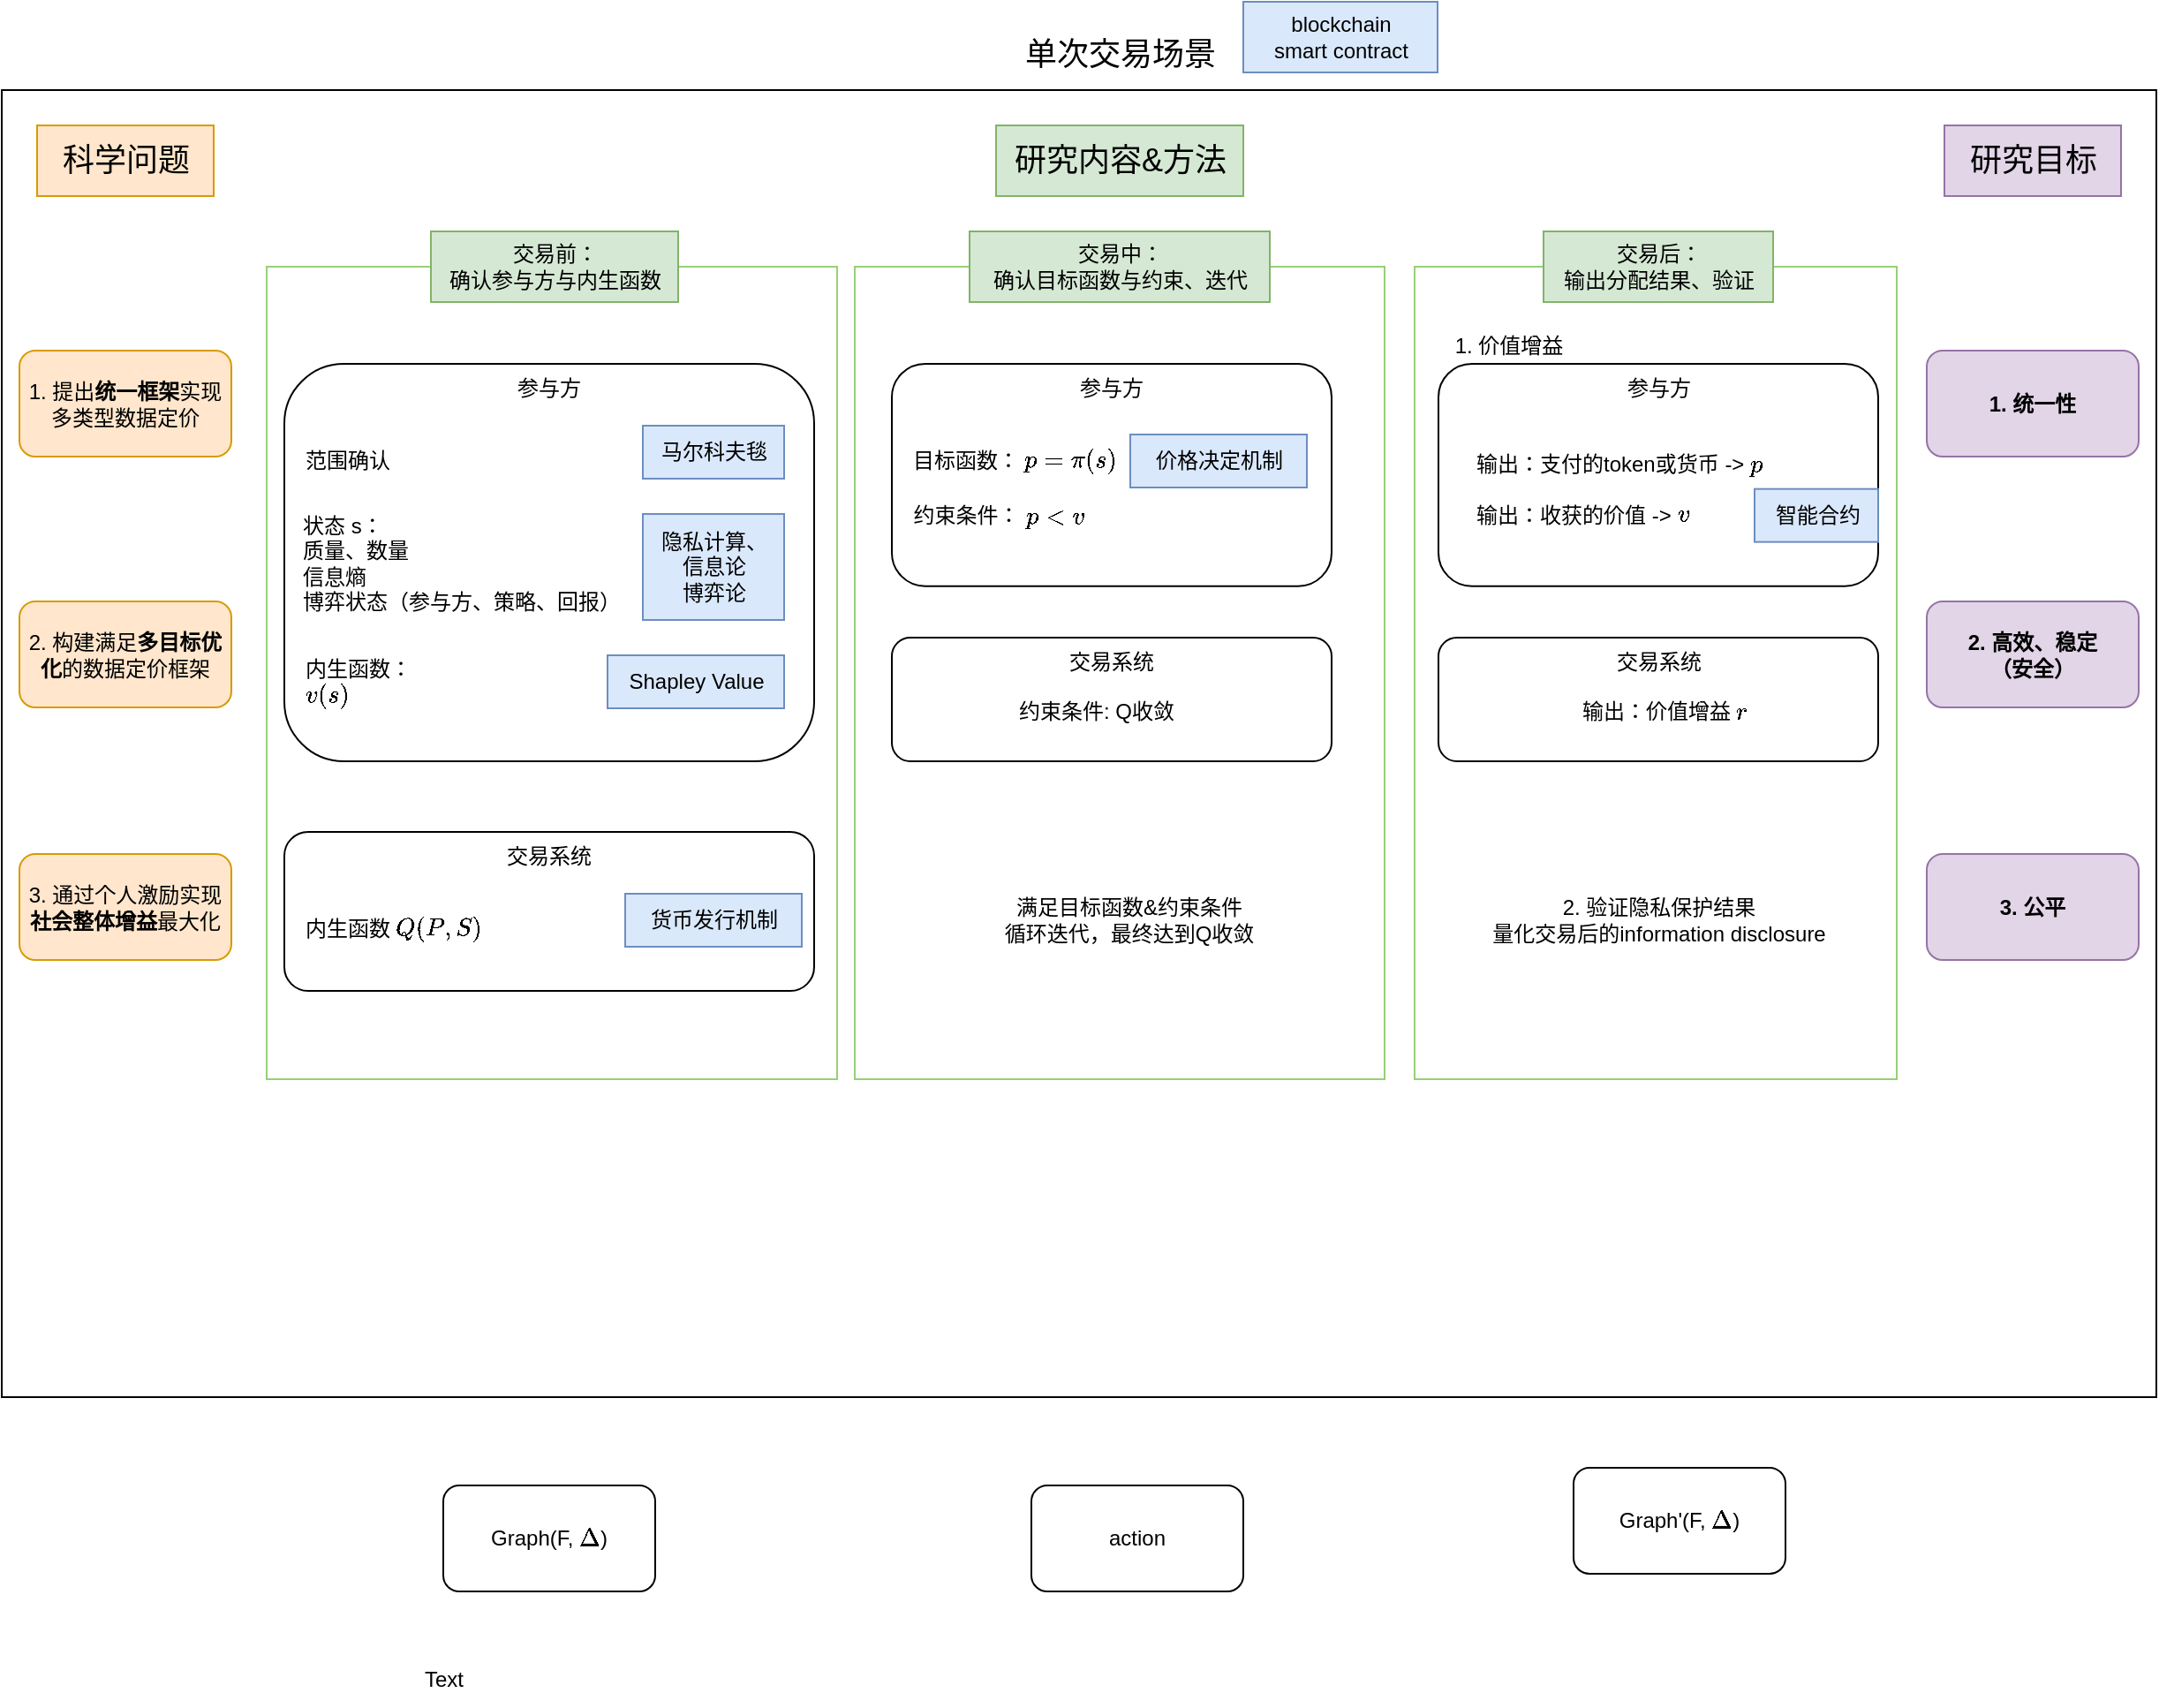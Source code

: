 <mxfile version="20.5.3" type="github">
  <diagram id="kGfsnMhB6VJ4VMqcUgDM" name="Page-1">
    <mxGraphModel dx="1140" dy="688" grid="1" gridSize="10" guides="1" tooltips="1" connect="1" arrows="1" fold="1" page="1" pageScale="1" pageWidth="827" pageHeight="1169" math="1" shadow="0">
      <root>
        <mxCell id="0" />
        <mxCell id="1" parent="0" />
        <mxCell id="trRhdnVgsLyDhOyCSFnk-100" value="" style="rounded=0;whiteSpace=wrap;html=1;fontSize=18;" parent="1" vertex="1">
          <mxGeometry x="10" y="140" width="1220" height="740" as="geometry" />
        </mxCell>
        <mxCell id="trRhdnVgsLyDhOyCSFnk-97" value="" style="group" parent="1" vertex="1" connectable="0">
          <mxGeometry x="810" y="220" width="273" height="480" as="geometry" />
        </mxCell>
        <mxCell id="trRhdnVgsLyDhOyCSFnk-87" value="" style="rounded=0;whiteSpace=wrap;html=1;fontSize=18;strokeColor=#97D077;" parent="trRhdnVgsLyDhOyCSFnk-97" vertex="1">
          <mxGeometry y="20" width="273" height="460" as="geometry" />
        </mxCell>
        <mxCell id="trRhdnVgsLyDhOyCSFnk-9" value="交易后：&lt;br&gt;输出分配结果、验证" style="text;html=1;align=center;verticalAlign=middle;resizable=0;points=[];autosize=1;strokeColor=#82b366;fillColor=#d5e8d4;" parent="trRhdnVgsLyDhOyCSFnk-97" vertex="1">
          <mxGeometry x="73" width="130" height="40" as="geometry" />
        </mxCell>
        <mxCell id="trRhdnVgsLyDhOyCSFnk-79" value="1. 价值增益" style="text;html=1;align=center;verticalAlign=middle;resizable=0;points=[];autosize=1;strokeColor=none;fillColor=none;" parent="trRhdnVgsLyDhOyCSFnk-97" vertex="1">
          <mxGeometry x="13" y="50" width="80" height="30" as="geometry" />
        </mxCell>
        <mxCell id="trRhdnVgsLyDhOyCSFnk-80" value="2. 验证隐私保护结果&lt;br&gt;量化交易后的information disclosure" style="text;html=1;align=center;verticalAlign=middle;resizable=0;points=[];autosize=1;strokeColor=none;fillColor=none;" parent="trRhdnVgsLyDhOyCSFnk-97" vertex="1">
          <mxGeometry x="33" y="370" width="210" height="40" as="geometry" />
        </mxCell>
        <mxCell id="trRhdnVgsLyDhOyCSFnk-95" value="" style="group" parent="1" vertex="1" connectable="0">
          <mxGeometry x="160" y="220" width="323" height="480" as="geometry" />
        </mxCell>
        <mxCell id="trRhdnVgsLyDhOyCSFnk-85" value="" style="rounded=0;whiteSpace=wrap;html=1;fontSize=18;strokeColor=#97D077;" parent="trRhdnVgsLyDhOyCSFnk-95" vertex="1">
          <mxGeometry y="20" width="323" height="460" as="geometry" />
        </mxCell>
        <mxCell id="trRhdnVgsLyDhOyCSFnk-7" value="交易前：&lt;br&gt;确认参与方与内生函数" style="text;html=1;align=center;verticalAlign=middle;resizable=0;points=[];autosize=1;strokeColor=#82b366;fillColor=#d5e8d4;" parent="trRhdnVgsLyDhOyCSFnk-95" vertex="1">
          <mxGeometry x="93" width="140" height="40" as="geometry" />
        </mxCell>
        <mxCell id="trRhdnVgsLyDhOyCSFnk-1" value="科学问题" style="text;html=1;align=center;verticalAlign=middle;resizable=0;points=[];autosize=1;strokeColor=#d79b00;fillColor=#ffe6cc;fontSize=18;" parent="1" vertex="1">
          <mxGeometry x="30" y="160" width="100" height="40" as="geometry" />
        </mxCell>
        <mxCell id="trRhdnVgsLyDhOyCSFnk-2" value="研究内容&amp;amp;方法" style="text;html=1;align=center;verticalAlign=middle;resizable=0;points=[];autosize=1;strokeColor=#82b366;fillColor=#d5e8d4;fontSize=18;" parent="1" vertex="1">
          <mxGeometry x="573" y="160" width="140" height="40" as="geometry" />
        </mxCell>
        <mxCell id="trRhdnVgsLyDhOyCSFnk-3" value="研究目标" style="text;html=1;align=center;verticalAlign=middle;resizable=0;points=[];autosize=1;strokeColor=#9673a6;fillColor=#e1d5e7;fontSize=18;" parent="1" vertex="1">
          <mxGeometry x="1110" y="160" width="100" height="40" as="geometry" />
        </mxCell>
        <mxCell id="trRhdnVgsLyDhOyCSFnk-4" value="1. 提出&lt;b&gt;统一框架&lt;/b&gt;实现多类型数据定价" style="rounded=1;whiteSpace=wrap;html=1;fillColor=#ffe6cc;strokeColor=#d79b00;" parent="1" vertex="1">
          <mxGeometry x="20" y="287.5" width="120" height="60" as="geometry" />
        </mxCell>
        <mxCell id="trRhdnVgsLyDhOyCSFnk-5" value="&lt;span style=&quot;font-weight: normal;&quot;&gt;2. 构建满足&lt;/span&gt;多目标优化&lt;span style=&quot;font-weight: normal;&quot;&gt;的数据定价框架&lt;/span&gt;" style="rounded=1;whiteSpace=wrap;html=1;fontStyle=1;fillColor=#ffe6cc;strokeColor=#d79b00;" parent="1" vertex="1">
          <mxGeometry x="20" y="429.5" width="120" height="60" as="geometry" />
        </mxCell>
        <mxCell id="trRhdnVgsLyDhOyCSFnk-6" value="3. 通过个人激励实现&lt;b&gt;社会整体增益&lt;/b&gt;最大化" style="rounded=1;whiteSpace=wrap;html=1;fillColor=#ffe6cc;strokeColor=#d79b00;" parent="1" vertex="1">
          <mxGeometry x="20" y="572.5" width="120" height="60" as="geometry" />
        </mxCell>
        <mxCell id="trRhdnVgsLyDhOyCSFnk-81" value="1. 统一性" style="rounded=1;whiteSpace=wrap;html=1;fontStyle=1;fillColor=#e1d5e7;strokeColor=#9673a6;" parent="1" vertex="1">
          <mxGeometry x="1100" y="287.5" width="120" height="60" as="geometry" />
        </mxCell>
        <mxCell id="trRhdnVgsLyDhOyCSFnk-82" value="&lt;span style=&quot;&quot;&gt;2. 高效、稳定&lt;br&gt;（安全）&lt;/span&gt;" style="rounded=1;whiteSpace=wrap;html=1;fontStyle=1;fillColor=#e1d5e7;strokeColor=#9673a6;" parent="1" vertex="1">
          <mxGeometry x="1100" y="429.5" width="120" height="60" as="geometry" />
        </mxCell>
        <mxCell id="trRhdnVgsLyDhOyCSFnk-83" value="3. 公平" style="rounded=1;whiteSpace=wrap;html=1;fontStyle=1;fillColor=#e1d5e7;strokeColor=#9673a6;" parent="1" vertex="1">
          <mxGeometry x="1100" y="572.5" width="120" height="60" as="geometry" />
        </mxCell>
        <mxCell id="trRhdnVgsLyDhOyCSFnk-88" value="" style="group" parent="1" vertex="1" connectable="0">
          <mxGeometry x="170" y="295" width="300" height="225" as="geometry" />
        </mxCell>
        <mxCell id="trRhdnVgsLyDhOyCSFnk-11" value="&lt;div style=&quot;text-align: justify;&quot;&gt;&lt;span style=&quot;background-color: initial;&quot;&gt;参与方&lt;/span&gt;&lt;/div&gt;" style="rounded=1;whiteSpace=wrap;html=1;verticalAlign=top;" parent="trRhdnVgsLyDhOyCSFnk-88" vertex="1">
          <mxGeometry width="300" height="225" as="geometry" />
        </mxCell>
        <mxCell id="trRhdnVgsLyDhOyCSFnk-12" value="&lt;div style=&quot;&quot;&gt;&lt;span style=&quot;background-color: initial;&quot;&gt;范围确认&lt;/span&gt;&lt;/div&gt;" style="text;html=1;align=left;verticalAlign=middle;resizable=0;points=[];autosize=1;strokeColor=none;fillColor=none;" parent="trRhdnVgsLyDhOyCSFnk-88" vertex="1">
          <mxGeometry x="10" y="40" width="70" height="30" as="geometry" />
        </mxCell>
        <mxCell id="trRhdnVgsLyDhOyCSFnk-14" value="内生函数：&lt;br&gt;\(v(s)\)" style="text;html=1;align=left;verticalAlign=middle;resizable=0;points=[];autosize=1;strokeColor=none;fillColor=none;" parent="trRhdnVgsLyDhOyCSFnk-88" vertex="1">
          <mxGeometry x="10" y="160" width="80" height="40" as="geometry" />
        </mxCell>
        <mxCell id="trRhdnVgsLyDhOyCSFnk-15" value="马尔科夫毯" style="text;html=1;align=center;verticalAlign=middle;resizable=0;points=[];autosize=1;strokeColor=#6c8ebf;fillColor=#dae8fc;" parent="trRhdnVgsLyDhOyCSFnk-88" vertex="1">
          <mxGeometry x="203" y="35" width="80" height="30" as="geometry" />
        </mxCell>
        <mxCell id="trRhdnVgsLyDhOyCSFnk-16" style="edgeStyle=orthogonalEdgeStyle;rounded=0;orthogonalLoop=1;jettySize=auto;html=1;exitX=0.5;exitY=1;exitDx=0;exitDy=0;" parent="trRhdnVgsLyDhOyCSFnk-88" source="trRhdnVgsLyDhOyCSFnk-11" target="trRhdnVgsLyDhOyCSFnk-11" edge="1">
          <mxGeometry relative="1" as="geometry" />
        </mxCell>
        <mxCell id="trRhdnVgsLyDhOyCSFnk-17" style="edgeStyle=orthogonalEdgeStyle;rounded=0;orthogonalLoop=1;jettySize=auto;html=1;exitX=0.5;exitY=1;exitDx=0;exitDy=0;" parent="trRhdnVgsLyDhOyCSFnk-88" source="trRhdnVgsLyDhOyCSFnk-11" target="trRhdnVgsLyDhOyCSFnk-11" edge="1">
          <mxGeometry relative="1" as="geometry" />
        </mxCell>
        <mxCell id="trRhdnVgsLyDhOyCSFnk-19" value="隐私计算、&lt;br&gt;信息论&lt;br&gt;博弈论" style="text;html=1;align=center;verticalAlign=middle;resizable=0;points=[];autosize=1;strokeColor=#6c8ebf;fillColor=#dae8fc;" parent="trRhdnVgsLyDhOyCSFnk-88" vertex="1">
          <mxGeometry x="203" y="85" width="80" height="60" as="geometry" />
        </mxCell>
        <mxCell id="trRhdnVgsLyDhOyCSFnk-20" value="Shapley Value" style="text;html=1;align=center;verticalAlign=middle;resizable=0;points=[];autosize=1;strokeColor=#6c8ebf;fillColor=#dae8fc;" parent="trRhdnVgsLyDhOyCSFnk-88" vertex="1">
          <mxGeometry x="183" y="165" width="100" height="30" as="geometry" />
        </mxCell>
        <mxCell id="trRhdnVgsLyDhOyCSFnk-63" value="&lt;div style=&quot;text-align: justify;&quot;&gt;&lt;span style=&quot;background-color: initial;&quot;&gt;状态 s：&lt;/span&gt;&lt;/div&gt;&lt;div style=&quot;text-align: justify;&quot;&gt;&lt;span style=&quot;background-color: initial;&quot;&gt;质量、数量&lt;/span&gt;&lt;/div&gt;&lt;div style=&quot;text-align: justify;&quot;&gt;&lt;span style=&quot;background-color: initial;&quot;&gt;信息熵&lt;/span&gt;&lt;/div&gt;&lt;div style=&quot;text-align: justify;&quot;&gt;&lt;span style=&quot;background-color: initial;&quot;&gt;博弈状态（参与方、策略、回报）&lt;/span&gt;&lt;/div&gt;" style="text;html=1;align=center;verticalAlign=middle;resizable=0;points=[];autosize=1;strokeColor=none;fillColor=none;" parent="trRhdnVgsLyDhOyCSFnk-88" vertex="1">
          <mxGeometry y="77.5" width="200" height="70" as="geometry" />
        </mxCell>
        <mxCell id="trRhdnVgsLyDhOyCSFnk-91" value="" style="group" parent="1" vertex="1" connectable="0">
          <mxGeometry x="823.5" y="295" width="249" height="125.83" as="geometry" />
        </mxCell>
        <mxCell id="trRhdnVgsLyDhOyCSFnk-69" value="&lt;div style=&quot;text-align: justify;&quot;&gt;&lt;span style=&quot;background-color: initial;&quot;&gt;参与方&lt;/span&gt;&lt;/div&gt;" style="rounded=1;whiteSpace=wrap;html=1;verticalAlign=top;" parent="trRhdnVgsLyDhOyCSFnk-91" vertex="1">
          <mxGeometry width="249" height="125.83" as="geometry" />
        </mxCell>
        <mxCell id="trRhdnVgsLyDhOyCSFnk-70" value="&lt;div style=&quot;&quot;&gt;&lt;span style=&quot;background-color: initial;&quot;&gt;输出：支付的token或货币 -&amp;gt; \(p\)&lt;/span&gt;&lt;/div&gt;&lt;div style=&quot;&quot;&gt;&lt;span style=&quot;background-color: initial;&quot;&gt;&lt;br&gt;&lt;/span&gt;&lt;/div&gt;&lt;div style=&quot;&quot;&gt;&lt;span style=&quot;background-color: initial;&quot;&gt;输出：收获的价值 -&amp;gt; \(v\)&lt;/span&gt;&lt;/div&gt;" style="text;html=1;align=left;verticalAlign=middle;resizable=0;points=[];autosize=1;strokeColor=none;fillColor=none;" parent="trRhdnVgsLyDhOyCSFnk-91" vertex="1">
          <mxGeometry x="19.5" y="40.83" width="200" height="60" as="geometry" />
        </mxCell>
        <mxCell id="trRhdnVgsLyDhOyCSFnk-72" style="edgeStyle=orthogonalEdgeStyle;rounded=0;orthogonalLoop=1;jettySize=auto;html=1;exitX=0.5;exitY=1;exitDx=0;exitDy=0;" parent="trRhdnVgsLyDhOyCSFnk-91" source="trRhdnVgsLyDhOyCSFnk-69" target="trRhdnVgsLyDhOyCSFnk-69" edge="1">
          <mxGeometry relative="1" as="geometry" />
        </mxCell>
        <mxCell id="trRhdnVgsLyDhOyCSFnk-73" style="edgeStyle=orthogonalEdgeStyle;rounded=0;orthogonalLoop=1;jettySize=auto;html=1;exitX=0.5;exitY=1;exitDx=0;exitDy=0;" parent="trRhdnVgsLyDhOyCSFnk-91" source="trRhdnVgsLyDhOyCSFnk-69" target="trRhdnVgsLyDhOyCSFnk-69" edge="1">
          <mxGeometry relative="1" as="geometry" />
        </mxCell>
        <mxCell id="nqb6rjVmKKxylzuNUf7l-1" value="智能合约" style="text;html=1;align=center;verticalAlign=middle;resizable=0;points=[];autosize=1;strokeColor=#6c8ebf;fillColor=#dae8fc;" vertex="1" parent="trRhdnVgsLyDhOyCSFnk-91">
          <mxGeometry x="179" y="70.83" width="70" height="30" as="geometry" />
        </mxCell>
        <mxCell id="trRhdnVgsLyDhOyCSFnk-93" value="" style="group" parent="1" vertex="1" connectable="0">
          <mxGeometry x="823.5" y="450" width="249" height="70" as="geometry" />
        </mxCell>
        <mxCell id="trRhdnVgsLyDhOyCSFnk-74" value="&lt;div style=&quot;text-align: justify;&quot;&gt;&lt;span style=&quot;background-color: initial;&quot;&gt;交易系统&lt;/span&gt;&lt;/div&gt;" style="rounded=1;whiteSpace=wrap;html=1;verticalAlign=top;" parent="trRhdnVgsLyDhOyCSFnk-93" vertex="1">
          <mxGeometry width="249" height="70" as="geometry" />
        </mxCell>
        <mxCell id="trRhdnVgsLyDhOyCSFnk-75" value="&lt;div style=&quot;&quot;&gt;&lt;span style=&quot;background-color: initial;&quot;&gt;输出：价值增益 \(r\)&lt;/span&gt;&lt;/div&gt;" style="text;html=1;align=left;verticalAlign=middle;resizable=0;points=[];autosize=1;strokeColor=none;fillColor=none;" parent="trRhdnVgsLyDhOyCSFnk-93" vertex="1">
          <mxGeometry x="79.5" y="27.222" width="130" height="30" as="geometry" />
        </mxCell>
        <mxCell id="trRhdnVgsLyDhOyCSFnk-76" style="edgeStyle=orthogonalEdgeStyle;rounded=0;orthogonalLoop=1;jettySize=auto;html=1;exitX=0.5;exitY=1;exitDx=0;exitDy=0;" parent="trRhdnVgsLyDhOyCSFnk-93" source="trRhdnVgsLyDhOyCSFnk-74" target="trRhdnVgsLyDhOyCSFnk-74" edge="1">
          <mxGeometry relative="1" as="geometry" />
        </mxCell>
        <mxCell id="trRhdnVgsLyDhOyCSFnk-77" style="edgeStyle=orthogonalEdgeStyle;rounded=0;orthogonalLoop=1;jettySize=auto;html=1;exitX=0.5;exitY=1;exitDx=0;exitDy=0;" parent="trRhdnVgsLyDhOyCSFnk-93" source="trRhdnVgsLyDhOyCSFnk-74" target="trRhdnVgsLyDhOyCSFnk-74" edge="1">
          <mxGeometry relative="1" as="geometry" />
        </mxCell>
        <mxCell id="trRhdnVgsLyDhOyCSFnk-94" value="" style="group" parent="1" vertex="1" connectable="0">
          <mxGeometry x="170" y="560" width="300" height="90" as="geometry" />
        </mxCell>
        <mxCell id="trRhdnVgsLyDhOyCSFnk-21" value="&lt;div style=&quot;text-align: justify;&quot;&gt;&lt;span style=&quot;background-color: initial;&quot;&gt;交易系统&lt;/span&gt;&lt;/div&gt;" style="rounded=1;whiteSpace=wrap;html=1;verticalAlign=top;" parent="trRhdnVgsLyDhOyCSFnk-94" vertex="1">
          <mxGeometry width="300" height="90" as="geometry" />
        </mxCell>
        <mxCell id="trRhdnVgsLyDhOyCSFnk-22" value="&lt;div style=&quot;&quot;&gt;&lt;span style=&quot;background-color: initial;&quot;&gt;内生函数 \(Q(P,S)\)&lt;/span&gt;&lt;/div&gt;" style="text;html=1;align=left;verticalAlign=middle;resizable=0;points=[];autosize=1;strokeColor=none;fillColor=none;" parent="trRhdnVgsLyDhOyCSFnk-94" vertex="1">
          <mxGeometry x="10" y="40" width="120" height="30" as="geometry" />
        </mxCell>
        <mxCell id="trRhdnVgsLyDhOyCSFnk-25" value="货币发行机制" style="text;html=1;align=center;verticalAlign=middle;resizable=0;points=[];autosize=1;strokeColor=#6c8ebf;fillColor=#dae8fc;" parent="trRhdnVgsLyDhOyCSFnk-94" vertex="1">
          <mxGeometry x="193" y="35" width="100" height="30" as="geometry" />
        </mxCell>
        <mxCell id="trRhdnVgsLyDhOyCSFnk-26" style="edgeStyle=orthogonalEdgeStyle;rounded=0;orthogonalLoop=1;jettySize=auto;html=1;exitX=0.5;exitY=1;exitDx=0;exitDy=0;" parent="trRhdnVgsLyDhOyCSFnk-94" source="trRhdnVgsLyDhOyCSFnk-21" target="trRhdnVgsLyDhOyCSFnk-21" edge="1">
          <mxGeometry relative="1" as="geometry" />
        </mxCell>
        <mxCell id="trRhdnVgsLyDhOyCSFnk-27" style="edgeStyle=orthogonalEdgeStyle;rounded=0;orthogonalLoop=1;jettySize=auto;html=1;exitX=0.5;exitY=1;exitDx=0;exitDy=0;" parent="trRhdnVgsLyDhOyCSFnk-94" source="trRhdnVgsLyDhOyCSFnk-21" target="trRhdnVgsLyDhOyCSFnk-21" edge="1">
          <mxGeometry relative="1" as="geometry" />
        </mxCell>
        <mxCell id="trRhdnVgsLyDhOyCSFnk-98" value="" style="group" parent="1" vertex="1" connectable="0">
          <mxGeometry x="493" y="220" width="300" height="480" as="geometry" />
        </mxCell>
        <mxCell id="trRhdnVgsLyDhOyCSFnk-96" value="" style="group" parent="trRhdnVgsLyDhOyCSFnk-98" vertex="1" connectable="0">
          <mxGeometry width="300" height="480" as="geometry" />
        </mxCell>
        <mxCell id="trRhdnVgsLyDhOyCSFnk-86" value="" style="rounded=0;whiteSpace=wrap;html=1;fontSize=18;strokeColor=#97D077;" parent="trRhdnVgsLyDhOyCSFnk-96" vertex="1">
          <mxGeometry y="20" width="300" height="460" as="geometry" />
        </mxCell>
        <mxCell id="trRhdnVgsLyDhOyCSFnk-8" value="交易中：&lt;br&gt;确认目标函数与约束、迭代" style="text;html=1;align=center;verticalAlign=middle;resizable=0;points=[];autosize=1;strokeColor=#82b366;fillColor=#d5e8d4;" parent="trRhdnVgsLyDhOyCSFnk-96" vertex="1">
          <mxGeometry x="65" width="170" height="40" as="geometry" />
        </mxCell>
        <mxCell id="trRhdnVgsLyDhOyCSFnk-68" value="满足目标函数&amp;amp;约束条件&lt;br&gt;循环迭代，最终达到Q收敛" style="text;html=1;align=center;verticalAlign=middle;resizable=0;points=[];autosize=1;strokeColor=none;fillColor=none;" parent="trRhdnVgsLyDhOyCSFnk-96" vertex="1">
          <mxGeometry x="75" y="370" width="160" height="40" as="geometry" />
        </mxCell>
        <mxCell id="trRhdnVgsLyDhOyCSFnk-89" value="" style="group" parent="trRhdnVgsLyDhOyCSFnk-98" vertex="1" connectable="0">
          <mxGeometry x="21" y="75" width="249" height="125.83" as="geometry" />
        </mxCell>
        <mxCell id="trRhdnVgsLyDhOyCSFnk-48" value="&lt;div style=&quot;text-align: justify;&quot;&gt;&lt;span style=&quot;background-color: initial;&quot;&gt;参与方&lt;/span&gt;&lt;/div&gt;" style="rounded=1;whiteSpace=wrap;html=1;verticalAlign=top;" parent="trRhdnVgsLyDhOyCSFnk-89" vertex="1">
          <mxGeometry width="249" height="125.83" as="geometry" />
        </mxCell>
        <mxCell id="trRhdnVgsLyDhOyCSFnk-49" value="&lt;div style=&quot;&quot;&gt;&lt;span style=&quot;background-color: initial;&quot;&gt;目标函数： \(p=\pi(s)\)&lt;/span&gt;&lt;/div&gt;" style="text;html=1;align=left;verticalAlign=middle;resizable=0;points=[];autosize=1;strokeColor=none;fillColor=none;" parent="trRhdnVgsLyDhOyCSFnk-89" vertex="1">
          <mxGeometry x="10" y="40" width="140" height="30" as="geometry" />
        </mxCell>
        <mxCell id="trRhdnVgsLyDhOyCSFnk-52" value="价格决定机制" style="text;html=1;align=center;verticalAlign=middle;resizable=0;points=[];autosize=1;strokeColor=#6c8ebf;fillColor=#dae8fc;" parent="trRhdnVgsLyDhOyCSFnk-89" vertex="1">
          <mxGeometry x="135" y="40" width="100" height="30" as="geometry" />
        </mxCell>
        <mxCell id="trRhdnVgsLyDhOyCSFnk-53" style="edgeStyle=orthogonalEdgeStyle;rounded=0;orthogonalLoop=1;jettySize=auto;html=1;exitX=0.5;exitY=1;exitDx=0;exitDy=0;" parent="trRhdnVgsLyDhOyCSFnk-89" source="trRhdnVgsLyDhOyCSFnk-48" target="trRhdnVgsLyDhOyCSFnk-48" edge="1">
          <mxGeometry relative="1" as="geometry" />
        </mxCell>
        <mxCell id="trRhdnVgsLyDhOyCSFnk-54" style="edgeStyle=orthogonalEdgeStyle;rounded=0;orthogonalLoop=1;jettySize=auto;html=1;exitX=0.5;exitY=1;exitDx=0;exitDy=0;" parent="trRhdnVgsLyDhOyCSFnk-89" source="trRhdnVgsLyDhOyCSFnk-48" target="trRhdnVgsLyDhOyCSFnk-48" edge="1">
          <mxGeometry relative="1" as="geometry" />
        </mxCell>
        <mxCell id="trRhdnVgsLyDhOyCSFnk-62" value="约束条件： \(p&amp;lt;v\)" style="text;html=1;align=center;verticalAlign=middle;resizable=0;points=[];autosize=1;strokeColor=none;fillColor=none;" parent="trRhdnVgsLyDhOyCSFnk-89" vertex="1">
          <mxGeometry y="70.83" width="120" height="30" as="geometry" />
        </mxCell>
        <mxCell id="trRhdnVgsLyDhOyCSFnk-90" value="" style="group" parent="trRhdnVgsLyDhOyCSFnk-98" vertex="1" connectable="0">
          <mxGeometry x="21" y="230" width="249" height="70" as="geometry" />
        </mxCell>
        <mxCell id="trRhdnVgsLyDhOyCSFnk-57" value="&lt;div style=&quot;text-align: justify;&quot;&gt;&lt;span style=&quot;background-color: initial;&quot;&gt;交易系统&lt;/span&gt;&lt;/div&gt;" style="rounded=1;whiteSpace=wrap;html=1;verticalAlign=top;" parent="trRhdnVgsLyDhOyCSFnk-90" vertex="1">
          <mxGeometry width="249" height="70" as="geometry" />
        </mxCell>
        <mxCell id="trRhdnVgsLyDhOyCSFnk-58" value="&lt;div style=&quot;&quot;&gt;&lt;span style=&quot;background-color: initial;&quot;&gt;约束条件: Q收敛&lt;/span&gt;&lt;/div&gt;" style="text;html=1;align=left;verticalAlign=middle;resizable=0;points=[];autosize=1;strokeColor=none;fillColor=none;" parent="trRhdnVgsLyDhOyCSFnk-90" vertex="1">
          <mxGeometry x="69.5" y="27.222" width="110" height="30" as="geometry" />
        </mxCell>
        <mxCell id="trRhdnVgsLyDhOyCSFnk-60" style="edgeStyle=orthogonalEdgeStyle;rounded=0;orthogonalLoop=1;jettySize=auto;html=1;exitX=0.5;exitY=1;exitDx=0;exitDy=0;" parent="trRhdnVgsLyDhOyCSFnk-90" source="trRhdnVgsLyDhOyCSFnk-57" target="trRhdnVgsLyDhOyCSFnk-57" edge="1">
          <mxGeometry relative="1" as="geometry" />
        </mxCell>
        <mxCell id="trRhdnVgsLyDhOyCSFnk-61" style="edgeStyle=orthogonalEdgeStyle;rounded=0;orthogonalLoop=1;jettySize=auto;html=1;exitX=0.5;exitY=1;exitDx=0;exitDy=0;" parent="trRhdnVgsLyDhOyCSFnk-90" source="trRhdnVgsLyDhOyCSFnk-57" target="trRhdnVgsLyDhOyCSFnk-57" edge="1">
          <mxGeometry relative="1" as="geometry" />
        </mxCell>
        <mxCell id="trRhdnVgsLyDhOyCSFnk-99" value="单次交易场景" style="text;html=1;align=center;verticalAlign=middle;resizable=0;points=[];autosize=1;strokeColor=none;fillColor=none;fontSize=18;" parent="1" vertex="1">
          <mxGeometry x="578" y="100" width="130" height="40" as="geometry" />
        </mxCell>
        <mxCell id="nqb6rjVmKKxylzuNUf7l-2" value="blockchain&lt;br&gt;&amp;nbsp;smart contract&amp;nbsp;" style="text;html=1;align=center;verticalAlign=middle;resizable=0;points=[];autosize=1;strokeColor=#6c8ebf;fillColor=#dae8fc;" vertex="1" parent="1">
          <mxGeometry x="713" y="90" width="110" height="40" as="geometry" />
        </mxCell>
        <mxCell id="nqb6rjVmKKxylzuNUf7l-4" value="Graph(F, \(\Delta\))" style="rounded=1;whiteSpace=wrap;html=1;" vertex="1" parent="1">
          <mxGeometry x="260" y="930" width="120" height="60" as="geometry" />
        </mxCell>
        <mxCell id="nqb6rjVmKKxylzuNUf7l-5" value="action" style="rounded=1;whiteSpace=wrap;html=1;" vertex="1" parent="1">
          <mxGeometry x="593" y="930" width="120" height="60" as="geometry" />
        </mxCell>
        <mxCell id="nqb6rjVmKKxylzuNUf7l-7" value="Graph&#39;(F, \(\Delta\))" style="rounded=1;whiteSpace=wrap;html=1;" vertex="1" parent="1">
          <mxGeometry x="900" y="920" width="120" height="60" as="geometry" />
        </mxCell>
        <mxCell id="nqb6rjVmKKxylzuNUf7l-9" value="Text" style="text;html=1;align=center;verticalAlign=middle;resizable=0;points=[];autosize=1;strokeColor=none;fillColor=none;" vertex="1" parent="1">
          <mxGeometry x="235" y="1025" width="50" height="30" as="geometry" />
        </mxCell>
      </root>
    </mxGraphModel>
  </diagram>
</mxfile>
